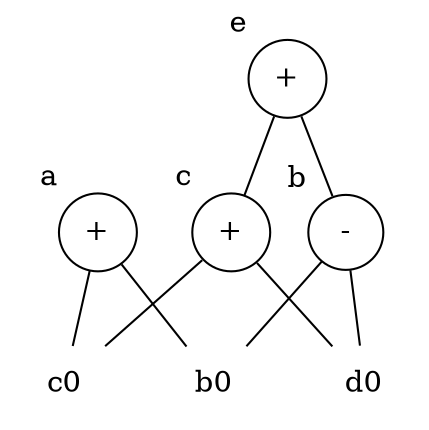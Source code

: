 graph g {
  b0 [label="b0", shape="none"]
  c0 [label="c0", shape="none"]
  d0 [label="d0", shape="none"]
  0 [label="+", xlabel="a", shape="circle"]
  1 [label="-", xlabel="b", shape="circle"]
  2 [label="+", xlabel="c", shape="circle"]
  3 [label="+", xlabel="e", shape="circle"]
  3 -- 2
  3 -- 1
  1 -- b0
  1 -- d0
  0 -- c0
  0 -- b0
  2 -- c0
  2 -- d0
  {rank=sink d0 c0 b0 }
}
